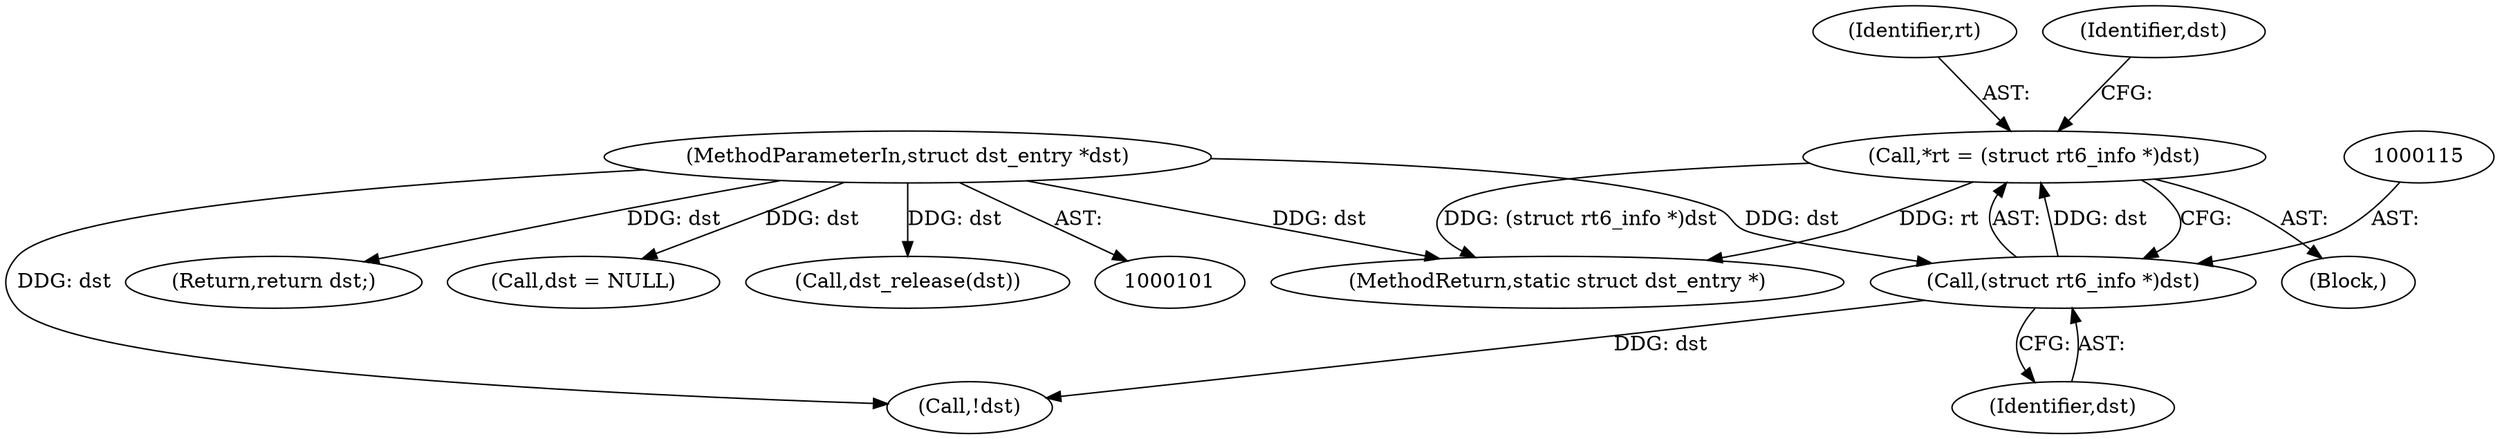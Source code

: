 digraph "1_linux_a963a37d384d71ad43b3e9e79d68d42fbe0901f3@del" {
"1000112" [label="(Call,*rt = (struct rt6_info *)dst)"];
"1000114" [label="(Call,(struct rt6_info *)dst)"];
"1000103" [label="(MethodParameterIn,struct dst_entry *dst)"];
"1000118" [label="(Call,!dst)"];
"1000128" [label="(Return,return dst;)"];
"1000112" [label="(Call,*rt = (struct rt6_info *)dst)"];
"1000113" [label="(Identifier,rt)"];
"1000116" [label="(Identifier,dst)"];
"1000103" [label="(MethodParameterIn,struct dst_entry *dst)"];
"1000119" [label="(Identifier,dst)"];
"1000114" [label="(Call,(struct rt6_info *)dst)"];
"1000124" [label="(Call,dst = NULL)"];
"1000122" [label="(Call,dst_release(dst))"];
"1000105" [label="(Block,)"];
"1000130" [label="(MethodReturn,static struct dst_entry *)"];
"1000112" -> "1000105"  [label="AST: "];
"1000112" -> "1000114"  [label="CFG: "];
"1000113" -> "1000112"  [label="AST: "];
"1000114" -> "1000112"  [label="AST: "];
"1000119" -> "1000112"  [label="CFG: "];
"1000112" -> "1000130"  [label="DDG: (struct rt6_info *)dst"];
"1000112" -> "1000130"  [label="DDG: rt"];
"1000114" -> "1000112"  [label="DDG: dst"];
"1000114" -> "1000116"  [label="CFG: "];
"1000115" -> "1000114"  [label="AST: "];
"1000116" -> "1000114"  [label="AST: "];
"1000103" -> "1000114"  [label="DDG: dst"];
"1000114" -> "1000118"  [label="DDG: dst"];
"1000103" -> "1000101"  [label="AST: "];
"1000103" -> "1000130"  [label="DDG: dst"];
"1000103" -> "1000118"  [label="DDG: dst"];
"1000103" -> "1000122"  [label="DDG: dst"];
"1000103" -> "1000124"  [label="DDG: dst"];
"1000103" -> "1000128"  [label="DDG: dst"];
}

